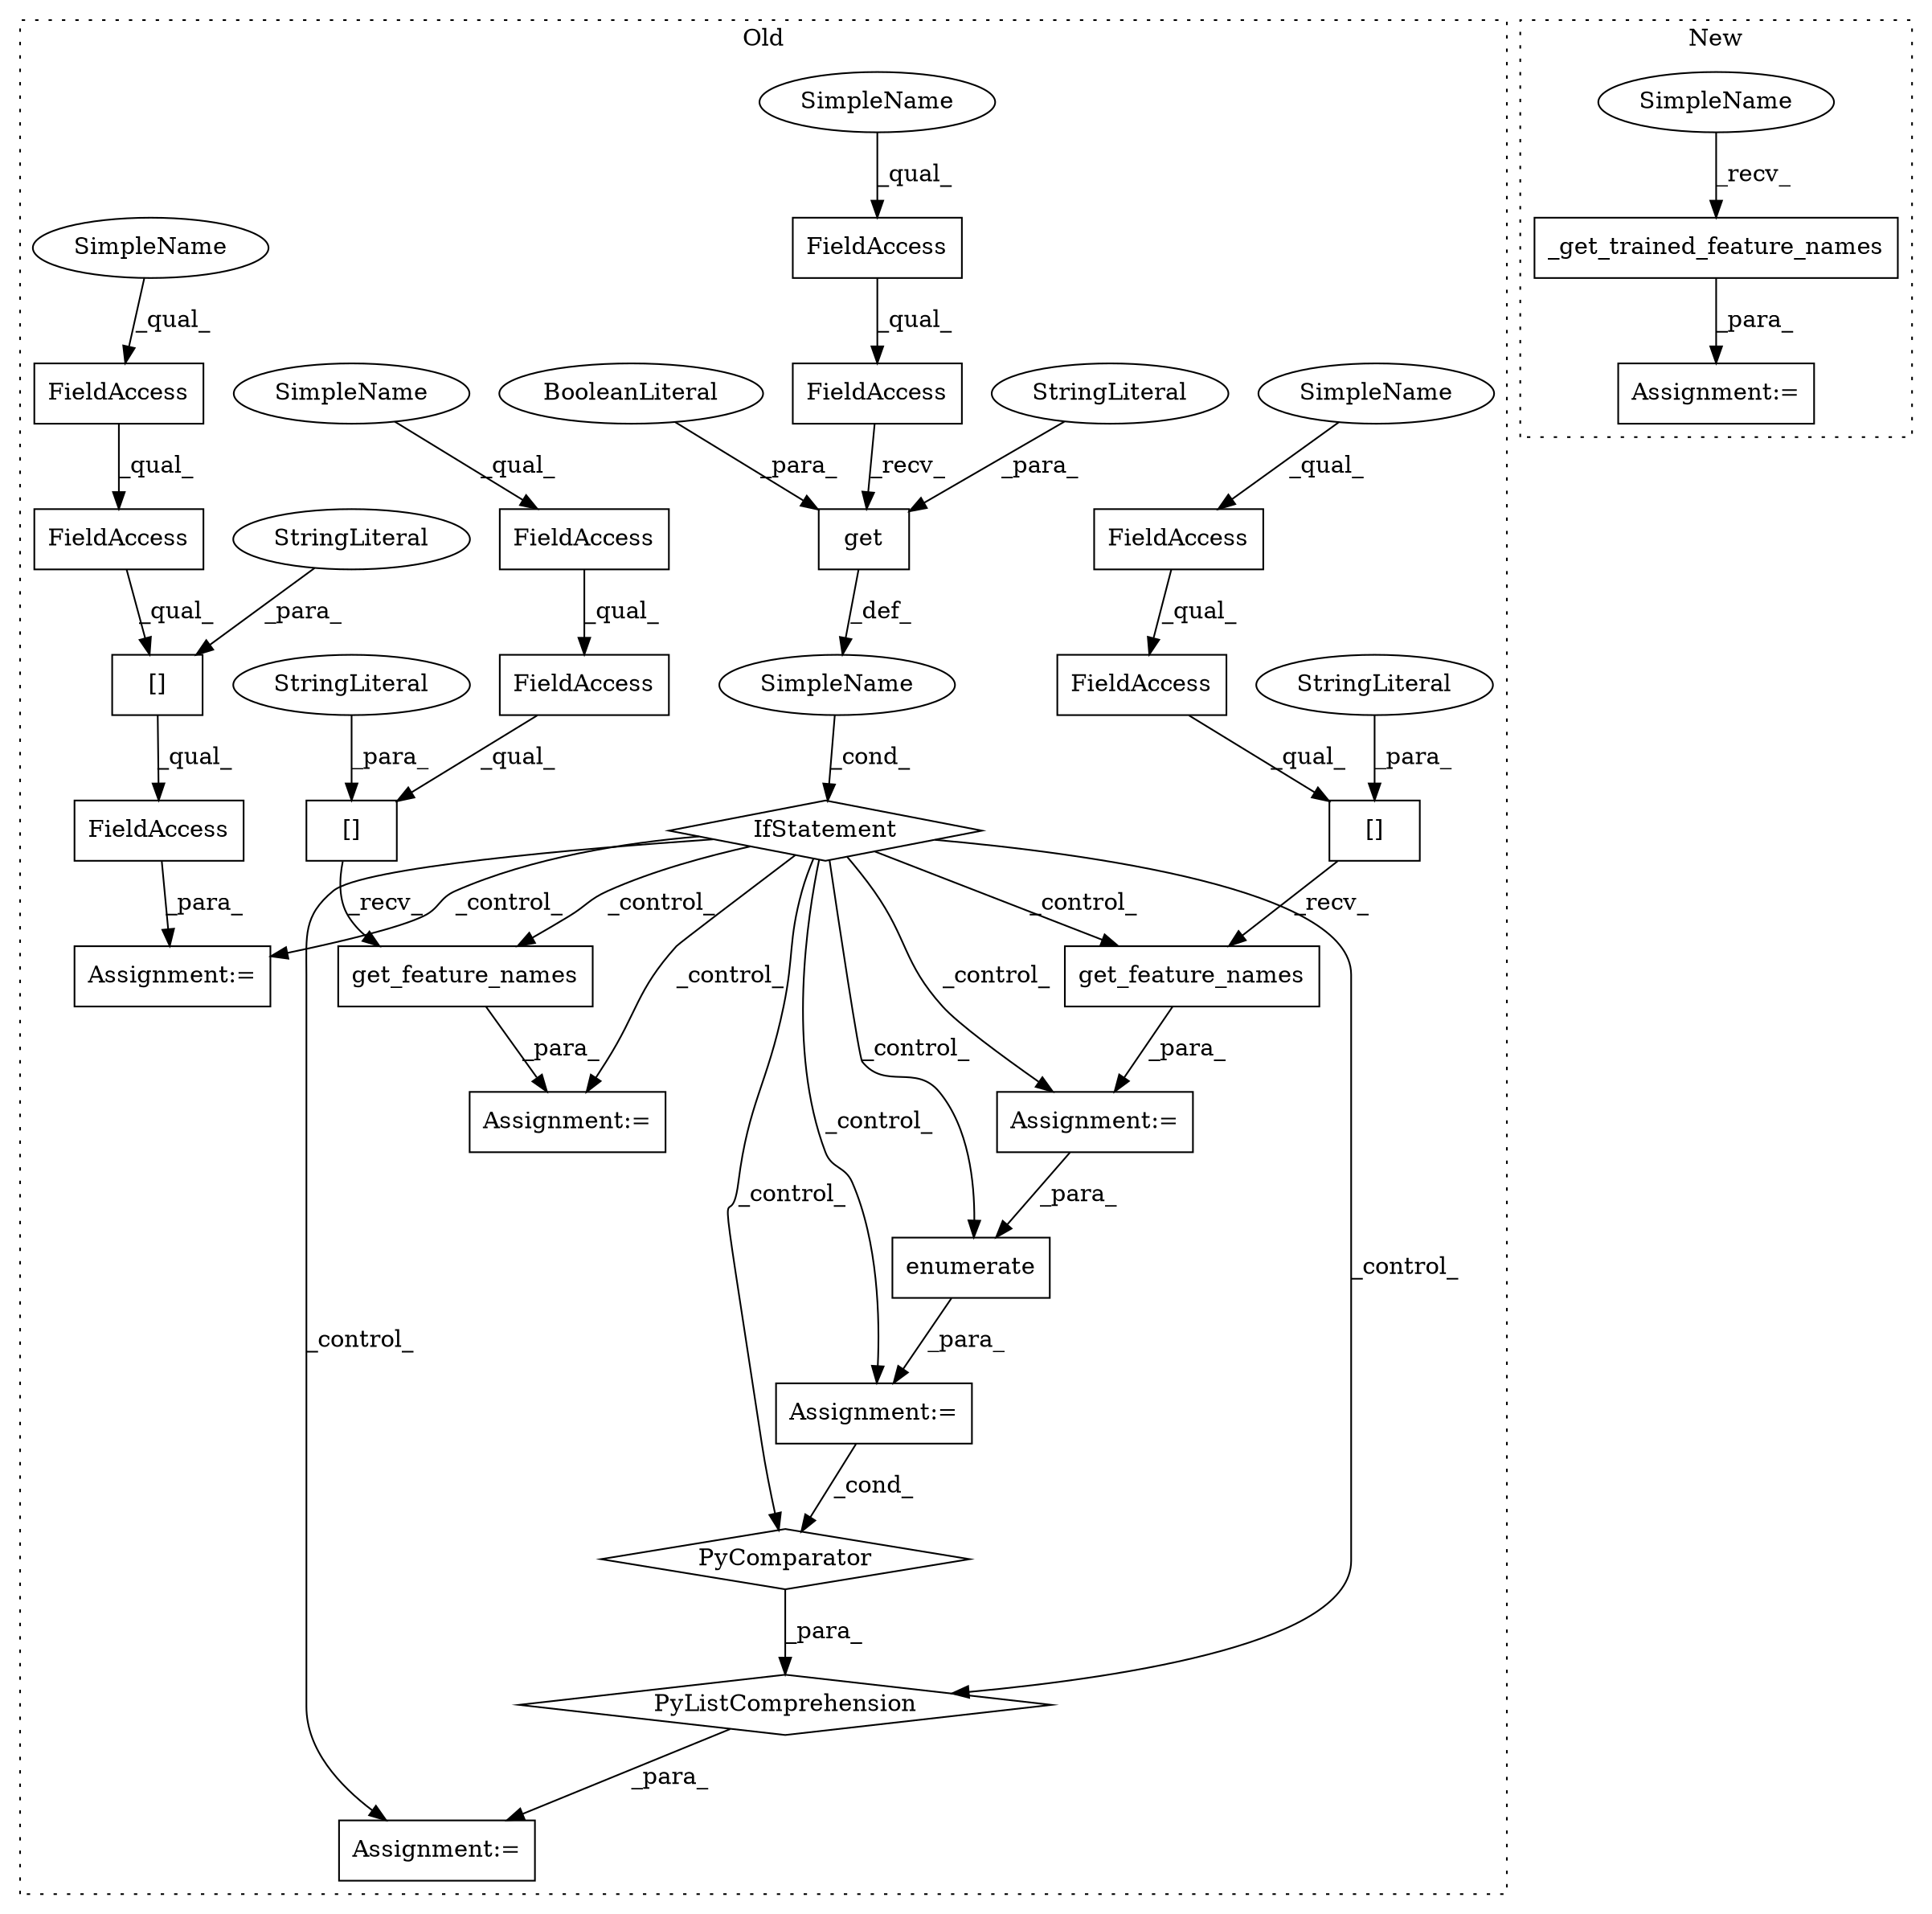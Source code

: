 digraph G {
subgraph cluster0 {
1 [label="[]" a="2" s="17256,17294" l="34,1" shape="box"];
3 [label="get_feature_names" a="32" s="17296" l="19" shape="box"];
4 [label="SimpleName" a="42" s="" l="" shape="ellipse"];
5 [label="PyListComprehension" a="109" s="17358" l="166" shape="diamond"];
6 [label="PyComparator" a="113" s="17440" l="76" shape="diamond"];
7 [label="get_feature_names" a="32" s="17602" l="19" shape="box"];
8 [label="[]" a="2" s="17562,17600" l="34,1" shape="box"];
9 [label="FieldAccess" a="22" s="17562" l="33" shape="box"];
10 [label="FieldAccess" a="22" s="17562" l="21" shape="box"];
11 [label="FieldAccess" a="22" s="17059" l="21" shape="box"];
12 [label="FieldAccess" a="22" s="17256" l="33" shape="box"];
13 [label="FieldAccess" a="22" s="17150" l="21" shape="box"];
14 [label="FieldAccess" a="22" s="17256" l="21" shape="box"];
15 [label="FieldAccess" a="22" s="17150" l="33" shape="box"];
16 [label="[]" a="2" s="17150,17203" l="34,1" shape="box"];
17 [label="FieldAccess" a="22" s="17059" l="33" shape="box"];
18 [label="FieldAccess" a="22" s="17150" l="67" shape="box"];
19 [label="get" a="32" s="17093,17122" l="4,1" shape="box"];
20 [label="BooleanLiteral" a="9" s="17117" l="5" shape="ellipse"];
21 [label="IfStatement" a="25" s="17055,17123" l="4,2" shape="diamond"];
22 [label="enumerate" a="32" s="17450,17490" l="10,1" shape="box"];
23 [label="Assignment:=" a="7" s="17149" l="1" shape="box"];
24 [label="Assignment:=" a="7" s="17344" l="14" shape="box"];
25 [label="StringLiteral" a="45" s="17596" l="4" shape="ellipse"];
27 [label="Assignment:=" a="7" s="17440" l="76" shape="box"];
28 [label="Assignment:=" a="7" s="17255" l="1" shape="box"];
29 [label="Assignment:=" a="7" s="17561" l="1" shape="box"];
30 [label="StringLiteral" a="45" s="17097" l="19" shape="ellipse"];
31 [label="StringLiteral" a="45" s="17290" l="4" shape="ellipse"];
32 [label="StringLiteral" a="45" s="17184" l="19" shape="ellipse"];
33 [label="SimpleName" a="42" s="17256" l="4" shape="ellipse"];
34 [label="SimpleName" a="42" s="17562" l="4" shape="ellipse"];
35 [label="SimpleName" a="42" s="17150" l="4" shape="ellipse"];
36 [label="SimpleName" a="42" s="17059" l="4" shape="ellipse"];
label = "Old";
style="dotted";
}
subgraph cluster1 {
2 [label="_get_trained_feature_names" a="32" s="17036" l="28" shape="box"];
26 [label="Assignment:=" a="7" s="17030" l="1" shape="box"];
37 [label="SimpleName" a="42" s="17031" l="4" shape="ellipse"];
label = "New";
style="dotted";
}
1 -> 3 [label="_recv_"];
2 -> 26 [label="_para_"];
3 -> 28 [label="_para_"];
4 -> 21 [label="_cond_"];
5 -> 24 [label="_para_"];
6 -> 5 [label="_para_"];
7 -> 29 [label="_para_"];
8 -> 7 [label="_recv_"];
9 -> 8 [label="_qual_"];
10 -> 9 [label="_qual_"];
11 -> 17 [label="_qual_"];
12 -> 1 [label="_qual_"];
13 -> 15 [label="_qual_"];
14 -> 12 [label="_qual_"];
15 -> 16 [label="_qual_"];
16 -> 18 [label="_qual_"];
17 -> 19 [label="_recv_"];
18 -> 23 [label="_para_"];
19 -> 4 [label="_def_"];
20 -> 19 [label="_para_"];
21 -> 24 [label="_control_"];
21 -> 6 [label="_control_"];
21 -> 3 [label="_control_"];
21 -> 5 [label="_control_"];
21 -> 29 [label="_control_"];
21 -> 23 [label="_control_"];
21 -> 27 [label="_control_"];
21 -> 7 [label="_control_"];
21 -> 22 [label="_control_"];
21 -> 28 [label="_control_"];
22 -> 27 [label="_para_"];
25 -> 8 [label="_para_"];
27 -> 6 [label="_cond_"];
28 -> 22 [label="_para_"];
30 -> 19 [label="_para_"];
31 -> 1 [label="_para_"];
32 -> 16 [label="_para_"];
33 -> 14 [label="_qual_"];
34 -> 10 [label="_qual_"];
35 -> 13 [label="_qual_"];
36 -> 11 [label="_qual_"];
37 -> 2 [label="_recv_"];
}